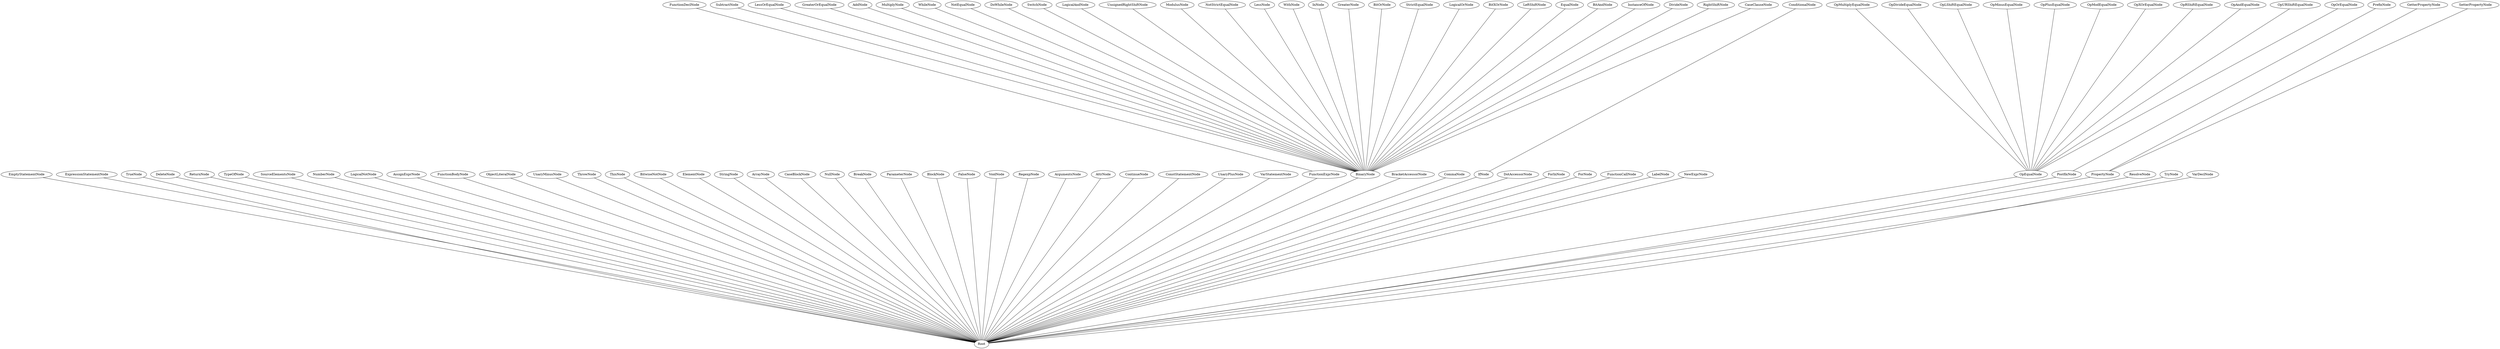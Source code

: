 graph G {
ranksep="10";
EmptyStatementNode -- Root;
ExpressionStatementNode-- Root;
TrueNode-- Root;
DeleteNode-- Root;
ReturnNode-- Root;
TypeOfNode-- Root;
SourceElementsNode-- Root;
NumberNode-- Root;
LogicalNotNode-- Root;
AssignExprNode-- Root;
FunctionBodyNode-- Root;
ObjectLiteralNode-- Root;
UnaryMinusNode-- Root;
ThrowNode-- Root;
ThisNode-- Root;
BitwiseNotNode-- Root;
ElementNode-- Root;
StringNode-- Root;
ArrayNode-- Root;
CaseBlockNode-- Root;
NullNode-- Root;
BreakNode-- Root;
ParameterNode-- Root;
BlockNode-- Root;
FalseNode-- Root;
VoidNode-- Root;
RegexpNode-- Root;
ArgumentsNode-- Root;
AttrNode-- Root;
ContinueNode-- Root;
ConstStatementNode-- Root;
UnaryPlusNode-- Root;
VarStatementNode-- Root;
FunctionExprNode-- Root;
BinaryNode-- Root;
SubtractNode--BinaryNode;
LessOrEqualNode--BinaryNode;
GreaterOrEqualNode--BinaryNode;
AddNode--BinaryNode;
MultiplyNode--BinaryNode;
WhileNode--BinaryNode;
NotEqualNode--BinaryNode;
DoWhileNode--BinaryNode;
SwitchNode--BinaryNode;
LogicalAndNode--BinaryNode;
UnsignedRightShiftNode--BinaryNode;
ModulusNode--BinaryNode;
NotStrictEqualNode--BinaryNode;
LessNode--BinaryNode;
WithNode--BinaryNode;
InNode--BinaryNode;
GreaterNode--BinaryNode;
BitOrNode--BinaryNode;
StrictEqualNode--BinaryNode;
LogicalOrNode--BinaryNode;
BitXOrNode--BinaryNode;
LeftShiftNode--BinaryNode;
EqualNode--BinaryNode;
BitAndNode--BinaryNode;
InstanceOfNode--BinaryNode;
DivideNode--BinaryNode;
RightShiftNode--BinaryNode;
BracketAccessorNode-- Root;
CaseClauseNode--BinaryNode;
CommaNode-- Root;
IfNode-- Root;
ConditionalNode--IfNode;
DotAccessorNode-- Root;
ForInNode-- Root;
ForNode-- Root;
FunctionCallNode-- Root;
FunctionDeclNode--FunctionExprNode;
LabelNode-- Root;
NewExprNode-- Root;
OpEqualNode-- Root;
OpMultiplyEqualNode--OpEqualNode;
OpDivideEqualNode--OpEqualNode;
OpLShiftEqualNode--OpEqualNode;
OpMinusEqualNode--OpEqualNode;
OpPlusEqualNode--OpEqualNode;
OpModEqualNode--OpEqualNode;
OpXOrEqualNode--OpEqualNode;
OpRShiftEqualNode--OpEqualNode;
OpAndEqualNode--OpEqualNode;
OpURShiftEqualNode--OpEqualNode;
OpOrEqualNode--OpEqualNode;
PostfixNode-- Root;
PrefixNode--PostfixNode;
PropertyNode-- Root;
GetterPropertyNode--PropertyNode;
SetterPropertyNode--PropertyNode;
ResolveNode-- Root;
TryNode-- Root;
VarDeclNode-- Root;

}